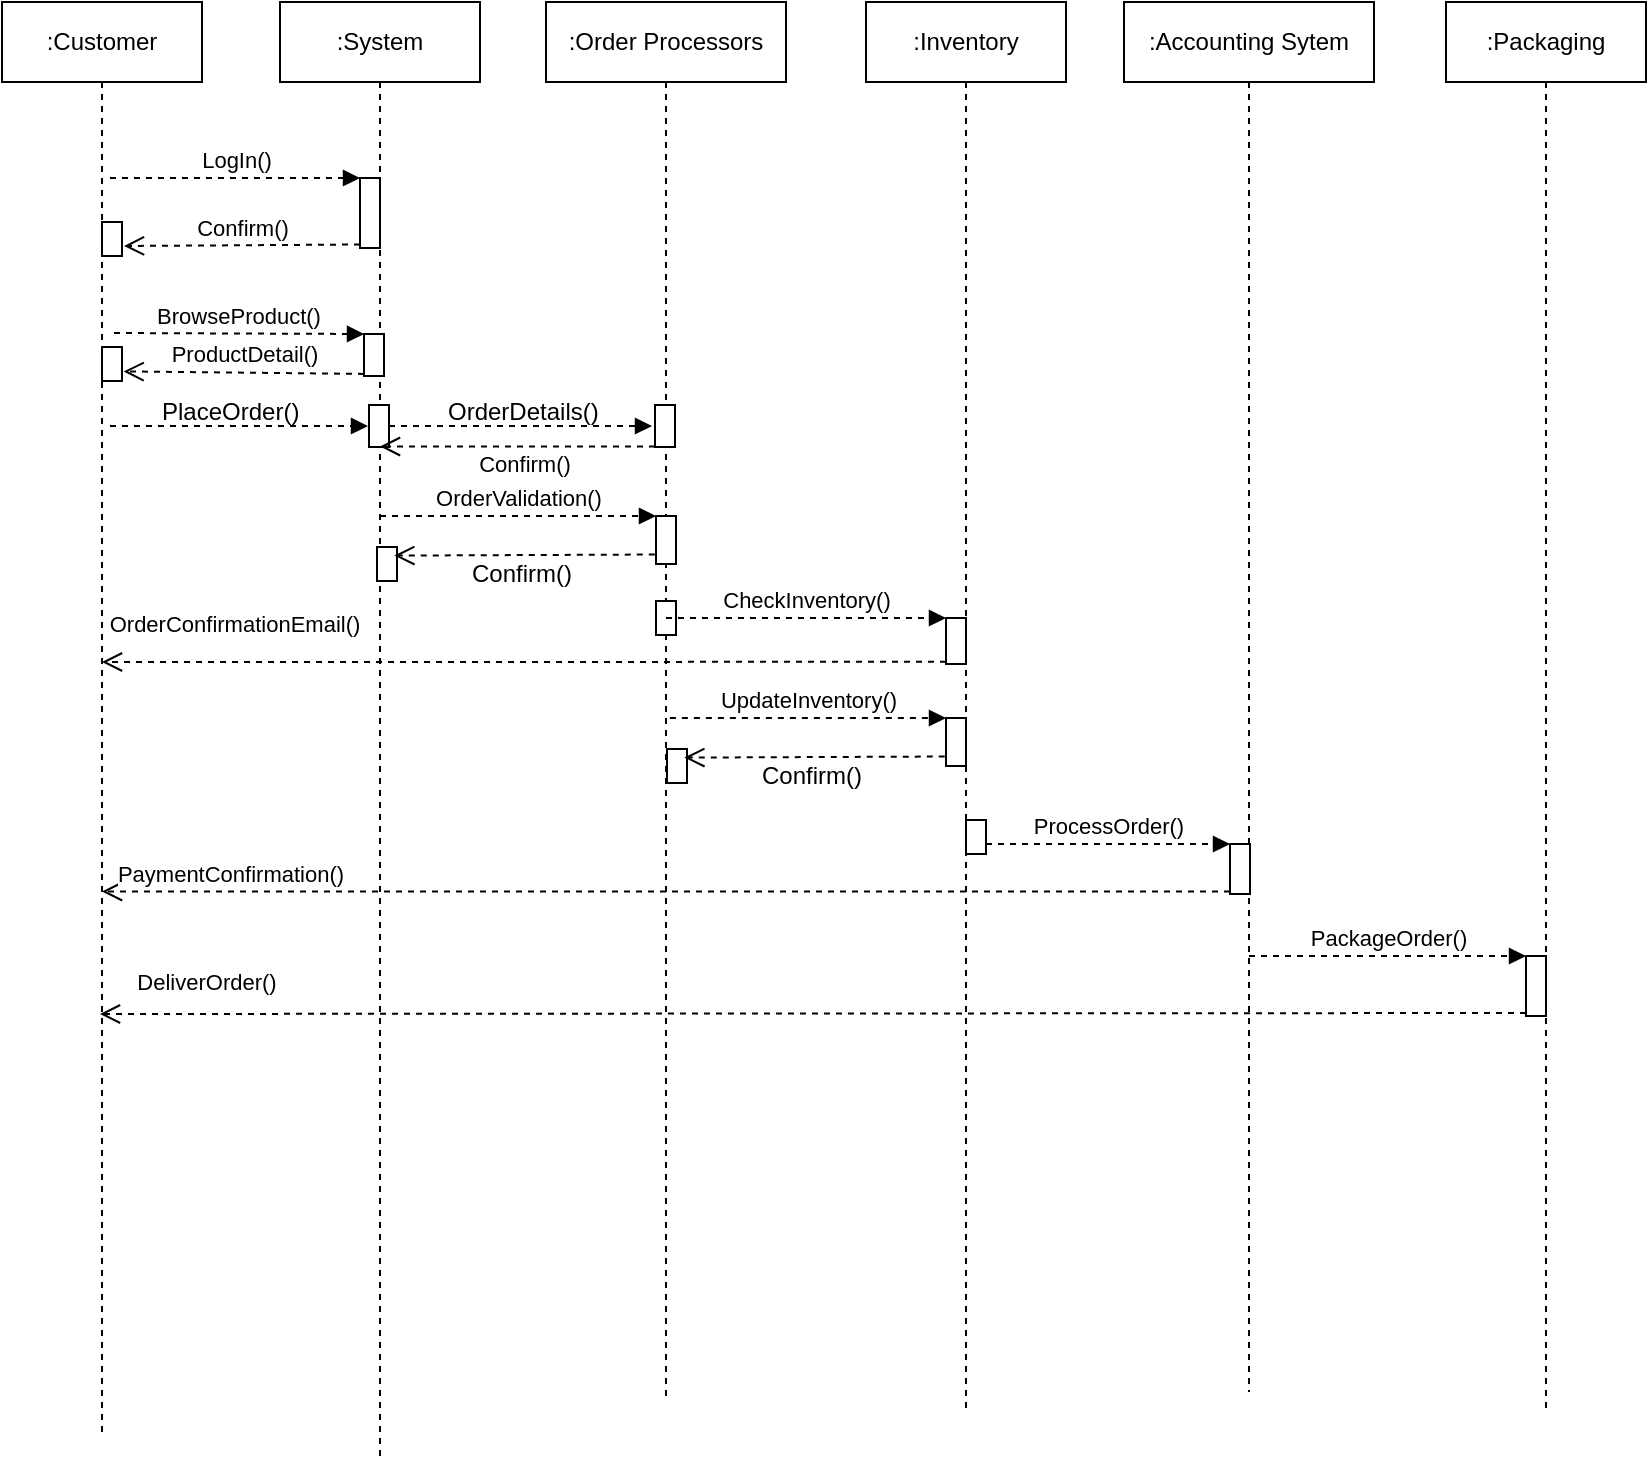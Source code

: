 <mxfile version="12.0.3" type="github" pages="1"><diagram name="Page-1" id="9361dd3d-8414-5efd-6122-117bd74ce7a7"><mxGraphModel dx="1640" dy="950" grid="0" gridSize="10" guides="1" tooltips="1" connect="1" arrows="1" fold="1" page="0" pageScale="1.5" pageWidth="826" pageHeight="1169" background="none" math="0" shadow="0"><root><mxCell id="0"/><mxCell id="1" parent="0"/><mxCell id="uFGXUNDJ3ZRgljsS0MJO-37" value=":Packaging&lt;br&gt;" style="shape=umlLifeline;perimeter=lifelinePerimeter;whiteSpace=wrap;html=1;container=1;collapsible=0;recursiveResize=0;outlineConnect=0;" vertex="1" parent="1"><mxGeometry x="411" y="-42" width="100" height="704" as="geometry"/></mxCell><mxCell id="uFGXUNDJ3ZRgljsS0MJO-158" value="" style="html=1;points=[];perimeter=orthogonalPerimeter;" vertex="1" parent="uFGXUNDJ3ZRgljsS0MJO-37"><mxGeometry x="40" y="477" width="10" height="30" as="geometry"/></mxCell><mxCell id="uFGXUNDJ3ZRgljsS0MJO-38" value=":Accounting Sytem" style="shape=umlLifeline;perimeter=lifelinePerimeter;whiteSpace=wrap;html=1;container=1;collapsible=0;recursiveResize=0;outlineConnect=0;" vertex="1" parent="1"><mxGeometry x="250" y="-42" width="125" height="695" as="geometry"/></mxCell><mxCell id="uFGXUNDJ3ZRgljsS0MJO-39" value=":System&lt;br&gt;" style="shape=umlLifeline;perimeter=lifelinePerimeter;whiteSpace=wrap;html=1;container=1;collapsible=0;recursiveResize=0;outlineConnect=0;" vertex="1" parent="1"><mxGeometry x="-172" y="-42" width="100" height="728" as="geometry"/></mxCell><mxCell id="uFGXUNDJ3ZRgljsS0MJO-44" value="" style="html=1;points=[];perimeter=orthogonalPerimeter;" vertex="1" parent="uFGXUNDJ3ZRgljsS0MJO-39"><mxGeometry x="40" y="88" width="10" height="35" as="geometry"/></mxCell><mxCell id="uFGXUNDJ3ZRgljsS0MJO-52" value="" style="html=1;points=[];perimeter=orthogonalPerimeter;" vertex="1" parent="uFGXUNDJ3ZRgljsS0MJO-39"><mxGeometry x="42" y="166" width="10" height="21" as="geometry"/></mxCell><mxCell id="uFGXUNDJ3ZRgljsS0MJO-40" value=":Order Processors" style="shape=umlLifeline;perimeter=lifelinePerimeter;whiteSpace=wrap;html=1;container=1;collapsible=0;recursiveResize=0;outlineConnect=0;" vertex="1" parent="1"><mxGeometry x="-39" y="-42" width="120" height="699" as="geometry"/></mxCell><mxCell id="uFGXUNDJ3ZRgljsS0MJO-121" value="" style="html=1;points=[];perimeter=orthogonalPerimeter;" vertex="1" parent="uFGXUNDJ3ZRgljsS0MJO-40"><mxGeometry x="55" y="299.5" width="10" height="17" as="geometry"/></mxCell><mxCell id="uFGXUNDJ3ZRgljsS0MJO-41" value=":Inventory&lt;br&gt;" style="shape=umlLifeline;perimeter=lifelinePerimeter;whiteSpace=wrap;html=1;container=1;collapsible=0;recursiveResize=0;outlineConnect=0;" vertex="1" parent="1"><mxGeometry x="121" y="-42" width="100" height="705" as="geometry"/></mxCell><mxCell id="uFGXUNDJ3ZRgljsS0MJO-46" value="Confirm()" style="html=1;verticalAlign=bottom;endArrow=open;dashed=1;endSize=8;exitX=0;exitY=0.95;" edge="1" source="uFGXUNDJ3ZRgljsS0MJO-44" parent="1"><mxGeometry relative="1" as="geometry"><mxPoint x="-250" y="80" as="targetPoint"/></mxGeometry></mxCell><mxCell id="uFGXUNDJ3ZRgljsS0MJO-45" value="LogIn()" style="html=1;verticalAlign=bottom;endArrow=block;entryX=0;entryY=0;dashed=1;" edge="1" target="uFGXUNDJ3ZRgljsS0MJO-44" parent="1"><mxGeometry relative="1" as="geometry"><mxPoint x="-257" y="46" as="sourcePoint"/></mxGeometry></mxCell><mxCell id="uFGXUNDJ3ZRgljsS0MJO-51" value="" style="html=1;points=[];perimeter=orthogonalPerimeter;" vertex="1" parent="1"><mxGeometry x="-261" y="68" width="10" height="17" as="geometry"/></mxCell><mxCell id="uFGXUNDJ3ZRgljsS0MJO-53" value="ProductDetail()&lt;br&gt;" style="html=1;verticalAlign=bottom;endArrow=open;dashed=1;endSize=8;exitX=0;exitY=0.95;entryX=1.08;entryY=0.718;entryDx=0;entryDy=0;entryPerimeter=0;" edge="1" source="uFGXUNDJ3ZRgljsS0MJO-52" target="uFGXUNDJ3ZRgljsS0MJO-55" parent="1"><mxGeometry relative="1" as="geometry"><mxPoint x="-201" y="199.5" as="targetPoint"/></mxGeometry></mxCell><mxCell id="uFGXUNDJ3ZRgljsS0MJO-54" value="BrowseProduct()" style="html=1;verticalAlign=bottom;endArrow=block;entryX=0;entryY=0;dashed=1;" edge="1" target="uFGXUNDJ3ZRgljsS0MJO-52" parent="1"><mxGeometry relative="1" as="geometry"><mxPoint x="-255" y="123.5" as="sourcePoint"/></mxGeometry></mxCell><mxCell id="uFGXUNDJ3ZRgljsS0MJO-55" value="" style="html=1;points=[];perimeter=orthogonalPerimeter;" vertex="1" parent="1"><mxGeometry x="-261" y="130.5" width="10" height="17" as="geometry"/></mxCell><mxCell id="uFGXUNDJ3ZRgljsS0MJO-56" value="" style="html=1;points=[];perimeter=orthogonalPerimeter;" vertex="1" parent="1"><mxGeometry x="15.5" y="159.5" width="10" height="21" as="geometry"/></mxCell><mxCell id="uFGXUNDJ3ZRgljsS0MJO-59" value="" style="html=1;verticalAlign=bottom;endArrow=block;dashed=1;" edge="1" parent="1" source="uFGXUNDJ3ZRgljsS0MJO-60"><mxGeometry width="80" relative="1" as="geometry"><mxPoint x="-87" y="158" as="sourcePoint"/><mxPoint x="14" y="170" as="targetPoint"/><Array as="points"/></mxGeometry></mxCell><mxCell id="uFGXUNDJ3ZRgljsS0MJO-60" value="" style="html=1;points=[];perimeter=orthogonalPerimeter;" vertex="1" parent="1"><mxGeometry x="-127.5" y="159.5" width="10" height="21" as="geometry"/></mxCell><mxCell id="uFGXUNDJ3ZRgljsS0MJO-63" value="" style="html=1;verticalAlign=bottom;endArrow=block;dashed=1;" edge="1" parent="1"><mxGeometry width="80" relative="1" as="geometry"><mxPoint x="-257" y="170" as="sourcePoint"/><mxPoint x="-128" y="170" as="targetPoint"/><Array as="points"/></mxGeometry></mxCell><mxCell id="uFGXUNDJ3ZRgljsS0MJO-64" value="PlaceOrder()" style="text;html=1;resizable=0;points=[];autosize=1;align=left;verticalAlign=top;spacingTop=-4;" vertex="1" parent="1"><mxGeometry x="-233.5" y="152.5" width="79" height="14" as="geometry"/></mxCell><mxCell id="uFGXUNDJ3ZRgljsS0MJO-68" value="OrderDetails()" style="text;html=1;resizable=0;points=[];autosize=1;align=left;verticalAlign=top;spacingTop=-4;" vertex="1" parent="1"><mxGeometry x="-90.5" y="152.5" width="85" height="14" as="geometry"/></mxCell><mxCell id="uFGXUNDJ3ZRgljsS0MJO-101" value="OrderValidation()" style="html=1;verticalAlign=bottom;endArrow=block;entryX=0;entryY=0;dashed=1;" edge="1" target="uFGXUNDJ3ZRgljsS0MJO-99" parent="1" source="uFGXUNDJ3ZRgljsS0MJO-39"><mxGeometry relative="1" as="geometry"><mxPoint x="-119.5" y="219" as="sourcePoint"/></mxGeometry></mxCell><mxCell id="uFGXUNDJ3ZRgljsS0MJO-102" value="" style="html=1;points=[];perimeter=orthogonalPerimeter;" vertex="1" parent="1"><mxGeometry x="-123.5" y="230.5" width="10" height="17" as="geometry"/></mxCell><mxCell id="uFGXUNDJ3ZRgljsS0MJO-104" value="Confirm()" style="html=1;verticalAlign=bottom;endArrow=open;dashed=1;endSize=8;exitX=0;exitY=0.95;" edge="1" parent="1" target="uFGXUNDJ3ZRgljsS0MJO-39"><mxGeometry x="-0.043" y="18" relative="1" as="geometry"><mxPoint x="-102.5" y="181" as="targetPoint"/><mxPoint x="15.5" y="180.25" as="sourcePoint"/><mxPoint as="offset"/></mxGeometry></mxCell><mxCell id="uFGXUNDJ3ZRgljsS0MJO-108" value="" style="html=1;verticalAlign=bottom;endArrow=open;dashed=1;endSize=8;exitX=-0.062;exitY=0.802;exitDx=0;exitDy=0;exitPerimeter=0;entryX=0.867;entryY=0.253;entryDx=0;entryDy=0;entryPerimeter=0;" edge="1" parent="1" source="uFGXUNDJ3ZRgljsS0MJO-99" target="uFGXUNDJ3ZRgljsS0MJO-102"><mxGeometry x="-0.264" y="-16" relative="1" as="geometry"><mxPoint x="-115" y="239" as="targetPoint"/><mxPoint x="0.5" y="236.25" as="sourcePoint"/><Array as="points"/><mxPoint as="offset"/></mxGeometry></mxCell><mxCell id="uFGXUNDJ3ZRgljsS0MJO-99" value="" style="html=1;points=[];perimeter=orthogonalPerimeter;" vertex="1" parent="1"><mxGeometry x="16" y="215" width="10" height="24" as="geometry"/></mxCell><mxCell id="uFGXUNDJ3ZRgljsS0MJO-112" value="Confirm()" style="text;html=1;resizable=0;points=[];autosize=1;align=left;verticalAlign=top;spacingTop=-4;" vertex="1" parent="1"><mxGeometry x="-78.5" y="233.5" width="60" height="14" as="geometry"/></mxCell><mxCell id="uFGXUNDJ3ZRgljsS0MJO-114" value=":Customer" style="shape=umlLifeline;perimeter=lifelinePerimeter;whiteSpace=wrap;html=1;container=1;collapsible=0;recursiveResize=0;outlineConnect=0;" vertex="1" parent="1"><mxGeometry x="-311" y="-42" width="100" height="717" as="geometry"/></mxCell><mxCell id="uFGXUNDJ3ZRgljsS0MJO-115" value="" style="html=1;points=[];perimeter=orthogonalPerimeter;" vertex="1" parent="1"><mxGeometry x="161" y="266" width="10" height="23" as="geometry"/></mxCell><mxCell id="uFGXUNDJ3ZRgljsS0MJO-116" value="CheckInventory()" style="html=1;verticalAlign=bottom;endArrow=block;entryX=0;entryY=0;dashed=1;" edge="1" target="uFGXUNDJ3ZRgljsS0MJO-115" parent="1" source="uFGXUNDJ3ZRgljsS0MJO-40"><mxGeometry relative="1" as="geometry"><mxPoint x="91" y="265.5" as="sourcePoint"/></mxGeometry></mxCell><mxCell id="uFGXUNDJ3ZRgljsS0MJO-117" value="OrderConfirmationEmail()" style="html=1;verticalAlign=bottom;endArrow=open;dashed=1;endSize=8;exitX=0;exitY=0.95;" edge="1" source="uFGXUNDJ3ZRgljsS0MJO-115" parent="1" target="uFGXUNDJ3ZRgljsS0MJO-114"><mxGeometry x="0.69" y="-10" relative="1" as="geometry"><mxPoint x="68" y="288" as="targetPoint"/><Array as="points"><mxPoint x="-65" y="288"/></Array><mxPoint as="offset"/></mxGeometry></mxCell><mxCell id="uFGXUNDJ3ZRgljsS0MJO-145" value="UpdateInventory()" style="html=1;verticalAlign=bottom;endArrow=block;entryX=0;entryY=0;dashed=1;" edge="1" target="uFGXUNDJ3ZRgljsS0MJO-148" parent="1"><mxGeometry relative="1" as="geometry"><mxPoint x="22.929" y="316" as="sourcePoint"/></mxGeometry></mxCell><mxCell id="uFGXUNDJ3ZRgljsS0MJO-146" value="" style="html=1;points=[];perimeter=orthogonalPerimeter;" vertex="1" parent="1"><mxGeometry x="21.5" y="331.5" width="10" height="17" as="geometry"/></mxCell><mxCell id="uFGXUNDJ3ZRgljsS0MJO-147" value="" style="html=1;verticalAlign=bottom;endArrow=open;dashed=1;endSize=8;exitX=-0.062;exitY=0.802;exitDx=0;exitDy=0;exitPerimeter=0;entryX=0.867;entryY=0.253;entryDx=0;entryDy=0;entryPerimeter=0;" edge="1" source="uFGXUNDJ3ZRgljsS0MJO-148" target="uFGXUNDJ3ZRgljsS0MJO-146" parent="1"><mxGeometry x="-0.264" y="-16" relative="1" as="geometry"><mxPoint x="30" y="340" as="targetPoint"/><mxPoint x="145.5" y="337.25" as="sourcePoint"/><Array as="points"/><mxPoint as="offset"/></mxGeometry></mxCell><mxCell id="uFGXUNDJ3ZRgljsS0MJO-148" value="" style="html=1;points=[];perimeter=orthogonalPerimeter;" vertex="1" parent="1"><mxGeometry x="161" y="316" width="10" height="24" as="geometry"/></mxCell><mxCell id="uFGXUNDJ3ZRgljsS0MJO-149" value="Confirm()" style="text;html=1;resizable=0;points=[];autosize=1;align=left;verticalAlign=top;spacingTop=-4;" vertex="1" parent="1"><mxGeometry x="66.5" y="334.5" width="60" height="14" as="geometry"/></mxCell><mxCell id="uFGXUNDJ3ZRgljsS0MJO-153" value="" style="html=1;points=[];perimeter=orthogonalPerimeter;" vertex="1" parent="1"><mxGeometry x="303" y="379" width="10" height="25" as="geometry"/></mxCell><mxCell id="uFGXUNDJ3ZRgljsS0MJO-154" value="ProcessOrder()" style="html=1;verticalAlign=bottom;endArrow=block;entryX=0;entryY=0;dashed=1;" edge="1" parent="1" target="uFGXUNDJ3ZRgljsS0MJO-153" source="uFGXUNDJ3ZRgljsS0MJO-156"><mxGeometry relative="1" as="geometry"><mxPoint x="232.5" y="378.5" as="sourcePoint"/></mxGeometry></mxCell><mxCell id="uFGXUNDJ3ZRgljsS0MJO-155" value="PaymentConfirmation()" style="html=1;verticalAlign=bottom;endArrow=open;dashed=1;endSize=8;exitX=0;exitY=0.95;" edge="1" parent="1" source="uFGXUNDJ3ZRgljsS0MJO-153" target="uFGXUNDJ3ZRgljsS0MJO-114"><mxGeometry x="0.775" relative="1" as="geometry"><mxPoint x="232.5" y="454.5" as="targetPoint"/><mxPoint as="offset"/></mxGeometry></mxCell><mxCell id="uFGXUNDJ3ZRgljsS0MJO-156" value="" style="html=1;points=[];perimeter=orthogonalPerimeter;" vertex="1" parent="1"><mxGeometry x="171" y="367" width="10" height="17" as="geometry"/></mxCell><mxCell id="uFGXUNDJ3ZRgljsS0MJO-159" value="PackageOrder()" style="html=1;verticalAlign=bottom;endArrow=block;entryX=0;entryY=0;dashed=1;" edge="1" target="uFGXUNDJ3ZRgljsS0MJO-158" parent="1" source="uFGXUNDJ3ZRgljsS0MJO-38"><mxGeometry relative="1" as="geometry"><mxPoint x="381" y="435" as="sourcePoint"/></mxGeometry></mxCell><mxCell id="uFGXUNDJ3ZRgljsS0MJO-160" value="DeliverOrder()" style="html=1;verticalAlign=bottom;endArrow=open;dashed=1;endSize=8;exitX=0;exitY=0.95;" edge="1" source="uFGXUNDJ3ZRgljsS0MJO-158" parent="1"><mxGeometry x="0.852" y="-7" relative="1" as="geometry"><mxPoint x="-262" y="464" as="targetPoint"/><mxPoint as="offset"/></mxGeometry></mxCell></root></mxGraphModel></diagram></mxfile>